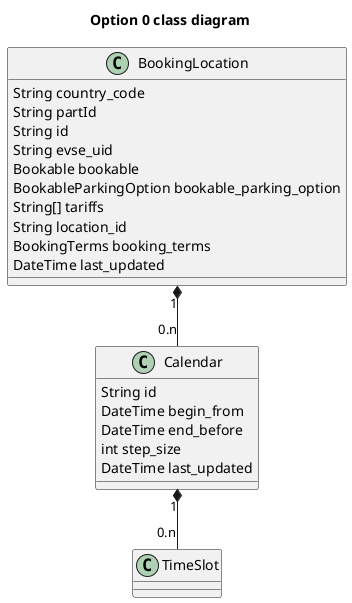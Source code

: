 @startuml
title Option 0 class diagram

Class BookingLocation {
   String country_code
   String partId
   String id
   String evse_uid
   Bookable bookable
   BookableParkingOption bookable_parking_option
   String[] tariffs
   String location_id
   BookingTerms booking_terms
   DateTime last_updated
}

Class Calendar {
   String id
   DateTime begin_from
   DateTime end_before
   int step_size
   DateTime last_updated
}

BookingLocation "1" *-- "0.n" Calendar
Calendar "1" *-- "0.n" TimeSlot

@enduml